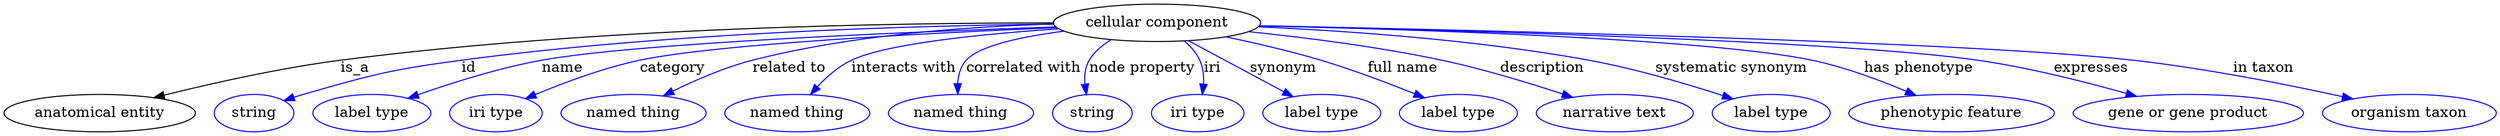 digraph {
	graph [bb="0,0,1947.8,123"];
	node [label="\N"];
	"cellular component"	 [height=0.5,
		label="cellular component",
		pos="906.14,105",
		width=2.2026];
	"anatomical entity"	 [height=0.5,
		pos="72.144,18",
		width=2.004];
	"cellular component" -> "anatomical entity"	 [label=is_a,
		lp="275.14,61.5",
		pos="e,115.83,32.333 827.4,102.59 680.6,97.764 370.39,85.909 264.14,69 216.62,61.437 163.86,46.967 125.7,35.367"];
	id	 [color=blue,
		height=0.5,
		label=string,
		pos="193.14,18",
		width=0.84854];
	"cellular component" -> id	 [color=blue,
		label=id,
		lp="370.64,61.5",
		pos="e,216.98,29.557 828.12,101.53 700.35,95.55 452.03,82.64 365.14,69 305.4,59.622 290.28,55.819 233.14,36 230.9,35.221 228.6,34.364 \
226.31,33.46",
		style=solid];
	name	 [color=blue,
		height=0.5,
		label="label type",
		pos="287.14,18",
		width=1.2638];
	"cellular component" -> name	 [color=blue,
		label=name,
		lp="447.64,61.5",
		pos="e,317.86,31.465 828.17,101.56 713.64,96.087 505.54,84.414 432.14,69 395.66,61.338 355.81,46.849 327.14,35.268",
		style=solid];
	category	 [color=blue,
		height=0.5,
		label="iri type",
		pos="387.14,18",
		width=1.011];
	"cellular component" -> category	 [color=blue,
		label=category,
		lp="536.64,61.5",
		pos="e,412.95,31.064 828.84,100.61 731.81,94.633 571.07,83.052 513.14,69 481.36,61.289 447.06,46.979 422.28,35.475",
		style=solid];
	"related to"	 [color=blue,
		height=0.5,
		label="named thing",
		pos="497.14,18",
		width=1.5346];
	"cellular component" -> "related to"	 [color=blue,
		label="related to",
		lp="628.14,61.5",
		pos="e,523.77,34.032 831.04,98.99 755.25,92.409 643.65,81.16 602.14,69 577.97,61.917 552.51,49.687 532.72,38.979",
		style=solid];
	"interacts with"	 [color=blue,
		height=0.5,
		label="named thing",
		pos="625.14,18",
		width=1.5346];
	"cellular component" -> "interacts with"	 [color=blue,
		label="interacts with",
		lp="716.14,61.5",
		pos="e,638.81,35.512 832.61,98.08 776.89,91.959 705.55,81.987 679.14,69 666.54,62.803 654.89,52.651 645.66,43.029",
		style=solid];
	"correlated with"	 [color=blue,
		height=0.5,
		label="named thing",
		pos="753.14,18",
		width=1.5346];
	"cellular component" -> "correlated with"	 [color=blue,
		label="correlated with",
		lp="806.14,61.5",
		pos="e,752.94,36.273 840.33,94.926 809,88.834 776.03,80.09 765.14,69 759.23,62.974 756.03,54.614 754.35,46.405",
		style=solid];
	"node property"	 [color=blue,
		height=0.5,
		label=string,
		pos="857.14,18",
		width=0.84854];
	"cellular component" -> "node property"	 [color=blue,
		label="node property",
		lp="892.14,61.5",
		pos="e,851.69,35.958 872.25,88.576 864.99,83.375 858.27,76.878 854.14,69 850.48,62.008 849.73,53.713 850.3,45.867",
		style=solid];
	iri	 [color=blue,
		height=0.5,
		label="iri type",
		pos="942.14,18",
		width=1.011];
	"cellular component" -> iri	 [color=blue,
		label=iri,
		lp="945.64,61.5",
		pos="e,941.52,36.08 922.92,87.099 927.2,81.647 931.38,75.395 934.14,69 937.23,61.875 939.14,53.732 940.32,46.076",
		style=solid];
	synonym	 [color=blue,
		height=0.5,
		label="label type",
		pos="1042.1,18",
		width=1.2638];
	"cellular component" -> synonym	 [color=blue,
		label=synonym,
		lp="1008.6,61.5",
		pos="e,1017.9,33.479 932.69,88.019 954.62,73.987 985.86,54.003 1009.4,38.974",
		style=solid];
	"full name"	 [color=blue,
		height=0.5,
		label="label type",
		pos="1151.1,18",
		width=1.2638];
	"cellular component" -> "full name"	 [color=blue,
		label="full name",
		lp="1099.6,61.5",
		pos="e,1122.9,32.268 961.33,92.02 985.22,85.872 1013.3,77.92 1038.1,69 1063.9,59.74 1092,47.093 1113.7,36.711",
		style=solid];
	description	 [color=blue,
		height=0.5,
		label="narrative text",
		pos="1272.1,18",
		width=1.6068];
	"cellular component" -> description	 [color=blue,
		label=description,
		lp="1208.6,61.5",
		pos="e,1237.4,32.525 977.2,97.004 1021.6,91.169 1079.7,81.992 1130.1,69 1163.6,60.38 1200.3,47.097 1228,36.249",
		style=solid];
	"systematic synonym"	 [color=blue,
		height=0.5,
		label="label type",
		pos="1393.1,18",
		width=1.2638];
	"cellular component" -> "systematic synonym"	 [color=blue,
		label="systematic synonym",
		lp="1350.1,61.5",
		pos="e,1361.5,31.036 984.23,101.56 1053,97.372 1155.7,88.294 1243.1,69 1280.8,60.697 1322.2,46.199 1351.9,34.778",
		style=solid];
	"has phenotype"	 [color=blue,
		height=0.5,
		label="phenotypic feature",
		pos="1533.1,18",
		width=2.1304];
	"cellular component" -> "has phenotype"	 [color=blue,
		label="has phenotype",
		lp="1495.6,61.5",
		pos="e,1501.5,34.468 984.68,102.47 1105.6,98.044 1331.6,87.57 1410.1,69 1438.5,62.291 1468.8,49.814 1492.2,38.881",
		style=solid];
	expresses	 [color=blue,
		height=0.5,
		label="gene or gene product",
		pos="1713.1,18",
		width=2.3651];
	"cellular component" -> expresses	 [color=blue,
		label=expresses,
		lp="1629.1,61.5",
		pos="e,1670.2,33.582 984.96,102.76 1130.2,98.268 1434.9,87.001 1539.1,69 1580.6,61.835 1626.3,48.229 1660.4,36.871",
		style=solid];
	"in taxon"	 [color=blue,
		height=0.5,
		label="organism taxon",
		pos="1882.1,18",
		width=1.8234];
	"cellular component" -> "in taxon"	 [color=blue,
		label="in taxon",
		lp="1762.6,61.5",
		pos="e,1836.5,31.025 985.12,102.94 1151,98.339 1530.8,86.245 1659.1,69 1717,61.231 1781.8,45.586 1826.7,33.662",
		style=solid];
}
